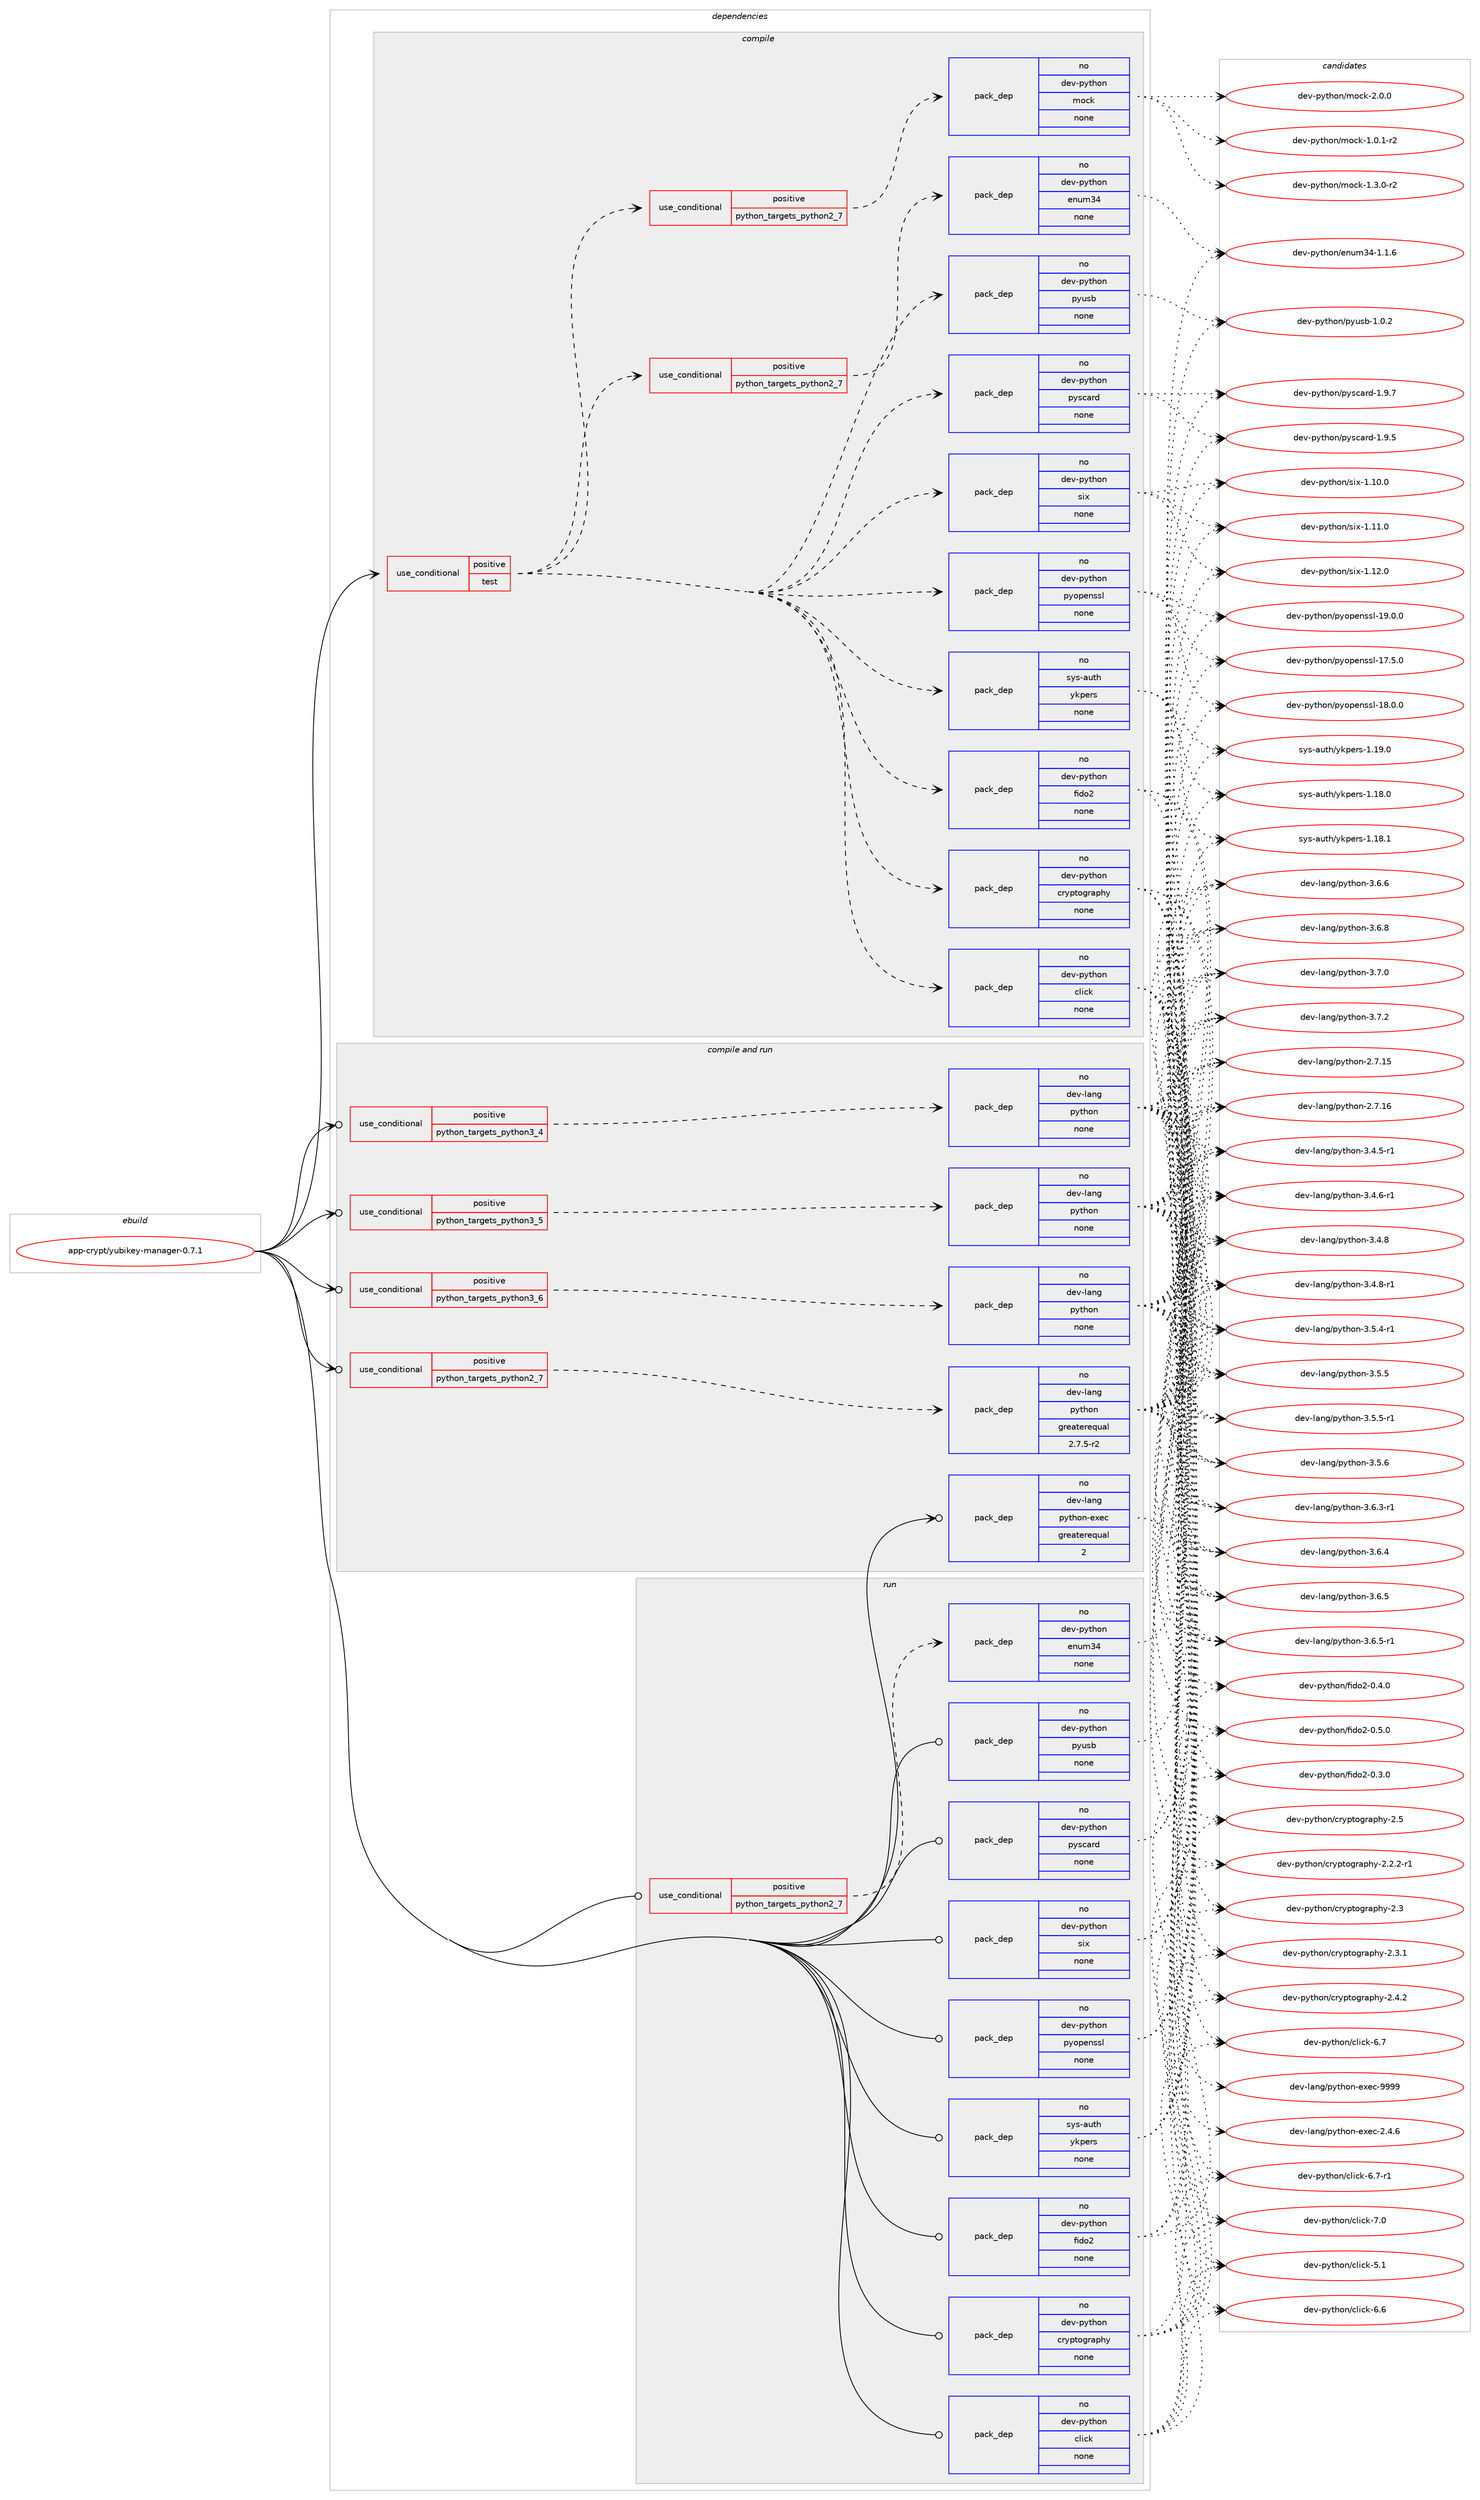 digraph prolog {

# *************
# Graph options
# *************

newrank=true;
concentrate=true;
compound=true;
graph [rankdir=LR,fontname=Helvetica,fontsize=10,ranksep=1.5];#, ranksep=2.5, nodesep=0.2];
edge  [arrowhead=vee];
node  [fontname=Helvetica,fontsize=10];

# **********
# The ebuild
# **********

subgraph cluster_leftcol {
color=gray;
rank=same;
label=<<i>ebuild</i>>;
id [label="app-crypt/yubikey-manager-0.7.1", color=red, width=4, href="../app-crypt/yubikey-manager-0.7.1.svg"];
}

# ****************
# The dependencies
# ****************

subgraph cluster_midcol {
color=gray;
label=<<i>dependencies</i>>;
subgraph cluster_compile {
fillcolor="#eeeeee";
style=filled;
label=<<i>compile</i>>;
subgraph cond348016 {
dependency1277121 [label=<<TABLE BORDER="0" CELLBORDER="1" CELLSPACING="0" CELLPADDING="4"><TR><TD ROWSPAN="3" CELLPADDING="10">use_conditional</TD></TR><TR><TD>positive</TD></TR><TR><TD>test</TD></TR></TABLE>>, shape=none, color=red];
subgraph pack909248 {
dependency1277122 [label=<<TABLE BORDER="0" CELLBORDER="1" CELLSPACING="0" CELLPADDING="4" WIDTH="220"><TR><TD ROWSPAN="6" CELLPADDING="30">pack_dep</TD></TR><TR><TD WIDTH="110">no</TD></TR><TR><TD>dev-python</TD></TR><TR><TD>fido2</TD></TR><TR><TD>none</TD></TR><TR><TD></TD></TR></TABLE>>, shape=none, color=blue];
}
dependency1277121:e -> dependency1277122:w [weight=20,style="dashed",arrowhead="vee"];
subgraph pack909249 {
dependency1277123 [label=<<TABLE BORDER="0" CELLBORDER="1" CELLSPACING="0" CELLPADDING="4" WIDTH="220"><TR><TD ROWSPAN="6" CELLPADDING="30">pack_dep</TD></TR><TR><TD WIDTH="110">no</TD></TR><TR><TD>dev-python</TD></TR><TR><TD>six</TD></TR><TR><TD>none</TD></TR><TR><TD></TD></TR></TABLE>>, shape=none, color=blue];
}
dependency1277121:e -> dependency1277123:w [weight=20,style="dashed",arrowhead="vee"];
subgraph pack909250 {
dependency1277124 [label=<<TABLE BORDER="0" CELLBORDER="1" CELLSPACING="0" CELLPADDING="4" WIDTH="220"><TR><TD ROWSPAN="6" CELLPADDING="30">pack_dep</TD></TR><TR><TD WIDTH="110">no</TD></TR><TR><TD>dev-python</TD></TR><TR><TD>pyscard</TD></TR><TR><TD>none</TD></TR><TR><TD></TD></TR></TABLE>>, shape=none, color=blue];
}
dependency1277121:e -> dependency1277124:w [weight=20,style="dashed",arrowhead="vee"];
subgraph pack909251 {
dependency1277125 [label=<<TABLE BORDER="0" CELLBORDER="1" CELLSPACING="0" CELLPADDING="4" WIDTH="220"><TR><TD ROWSPAN="6" CELLPADDING="30">pack_dep</TD></TR><TR><TD WIDTH="110">no</TD></TR><TR><TD>dev-python</TD></TR><TR><TD>pyusb</TD></TR><TR><TD>none</TD></TR><TR><TD></TD></TR></TABLE>>, shape=none, color=blue];
}
dependency1277121:e -> dependency1277125:w [weight=20,style="dashed",arrowhead="vee"];
subgraph pack909252 {
dependency1277126 [label=<<TABLE BORDER="0" CELLBORDER="1" CELLSPACING="0" CELLPADDING="4" WIDTH="220"><TR><TD ROWSPAN="6" CELLPADDING="30">pack_dep</TD></TR><TR><TD WIDTH="110">no</TD></TR><TR><TD>dev-python</TD></TR><TR><TD>click</TD></TR><TR><TD>none</TD></TR><TR><TD></TD></TR></TABLE>>, shape=none, color=blue];
}
dependency1277121:e -> dependency1277126:w [weight=20,style="dashed",arrowhead="vee"];
subgraph pack909253 {
dependency1277127 [label=<<TABLE BORDER="0" CELLBORDER="1" CELLSPACING="0" CELLPADDING="4" WIDTH="220"><TR><TD ROWSPAN="6" CELLPADDING="30">pack_dep</TD></TR><TR><TD WIDTH="110">no</TD></TR><TR><TD>dev-python</TD></TR><TR><TD>cryptography</TD></TR><TR><TD>none</TD></TR><TR><TD></TD></TR></TABLE>>, shape=none, color=blue];
}
dependency1277121:e -> dependency1277127:w [weight=20,style="dashed",arrowhead="vee"];
subgraph pack909254 {
dependency1277128 [label=<<TABLE BORDER="0" CELLBORDER="1" CELLSPACING="0" CELLPADDING="4" WIDTH="220"><TR><TD ROWSPAN="6" CELLPADDING="30">pack_dep</TD></TR><TR><TD WIDTH="110">no</TD></TR><TR><TD>dev-python</TD></TR><TR><TD>pyopenssl</TD></TR><TR><TD>none</TD></TR><TR><TD></TD></TR></TABLE>>, shape=none, color=blue];
}
dependency1277121:e -> dependency1277128:w [weight=20,style="dashed",arrowhead="vee"];
subgraph cond348017 {
dependency1277129 [label=<<TABLE BORDER="0" CELLBORDER="1" CELLSPACING="0" CELLPADDING="4"><TR><TD ROWSPAN="3" CELLPADDING="10">use_conditional</TD></TR><TR><TD>positive</TD></TR><TR><TD>python_targets_python2_7</TD></TR></TABLE>>, shape=none, color=red];
subgraph pack909255 {
dependency1277130 [label=<<TABLE BORDER="0" CELLBORDER="1" CELLSPACING="0" CELLPADDING="4" WIDTH="220"><TR><TD ROWSPAN="6" CELLPADDING="30">pack_dep</TD></TR><TR><TD WIDTH="110">no</TD></TR><TR><TD>dev-python</TD></TR><TR><TD>enum34</TD></TR><TR><TD>none</TD></TR><TR><TD></TD></TR></TABLE>>, shape=none, color=blue];
}
dependency1277129:e -> dependency1277130:w [weight=20,style="dashed",arrowhead="vee"];
}
dependency1277121:e -> dependency1277129:w [weight=20,style="dashed",arrowhead="vee"];
subgraph pack909256 {
dependency1277131 [label=<<TABLE BORDER="0" CELLBORDER="1" CELLSPACING="0" CELLPADDING="4" WIDTH="220"><TR><TD ROWSPAN="6" CELLPADDING="30">pack_dep</TD></TR><TR><TD WIDTH="110">no</TD></TR><TR><TD>sys-auth</TD></TR><TR><TD>ykpers</TD></TR><TR><TD>none</TD></TR><TR><TD></TD></TR></TABLE>>, shape=none, color=blue];
}
dependency1277121:e -> dependency1277131:w [weight=20,style="dashed",arrowhead="vee"];
subgraph cond348018 {
dependency1277132 [label=<<TABLE BORDER="0" CELLBORDER="1" CELLSPACING="0" CELLPADDING="4"><TR><TD ROWSPAN="3" CELLPADDING="10">use_conditional</TD></TR><TR><TD>positive</TD></TR><TR><TD>python_targets_python2_7</TD></TR></TABLE>>, shape=none, color=red];
subgraph pack909257 {
dependency1277133 [label=<<TABLE BORDER="0" CELLBORDER="1" CELLSPACING="0" CELLPADDING="4" WIDTH="220"><TR><TD ROWSPAN="6" CELLPADDING="30">pack_dep</TD></TR><TR><TD WIDTH="110">no</TD></TR><TR><TD>dev-python</TD></TR><TR><TD>mock</TD></TR><TR><TD>none</TD></TR><TR><TD></TD></TR></TABLE>>, shape=none, color=blue];
}
dependency1277132:e -> dependency1277133:w [weight=20,style="dashed",arrowhead="vee"];
}
dependency1277121:e -> dependency1277132:w [weight=20,style="dashed",arrowhead="vee"];
}
id:e -> dependency1277121:w [weight=20,style="solid",arrowhead="vee"];
}
subgraph cluster_compileandrun {
fillcolor="#eeeeee";
style=filled;
label=<<i>compile and run</i>>;
subgraph cond348019 {
dependency1277134 [label=<<TABLE BORDER="0" CELLBORDER="1" CELLSPACING="0" CELLPADDING="4"><TR><TD ROWSPAN="3" CELLPADDING="10">use_conditional</TD></TR><TR><TD>positive</TD></TR><TR><TD>python_targets_python2_7</TD></TR></TABLE>>, shape=none, color=red];
subgraph pack909258 {
dependency1277135 [label=<<TABLE BORDER="0" CELLBORDER="1" CELLSPACING="0" CELLPADDING="4" WIDTH="220"><TR><TD ROWSPAN="6" CELLPADDING="30">pack_dep</TD></TR><TR><TD WIDTH="110">no</TD></TR><TR><TD>dev-lang</TD></TR><TR><TD>python</TD></TR><TR><TD>greaterequal</TD></TR><TR><TD>2.7.5-r2</TD></TR></TABLE>>, shape=none, color=blue];
}
dependency1277134:e -> dependency1277135:w [weight=20,style="dashed",arrowhead="vee"];
}
id:e -> dependency1277134:w [weight=20,style="solid",arrowhead="odotvee"];
subgraph cond348020 {
dependency1277136 [label=<<TABLE BORDER="0" CELLBORDER="1" CELLSPACING="0" CELLPADDING="4"><TR><TD ROWSPAN="3" CELLPADDING="10">use_conditional</TD></TR><TR><TD>positive</TD></TR><TR><TD>python_targets_python3_4</TD></TR></TABLE>>, shape=none, color=red];
subgraph pack909259 {
dependency1277137 [label=<<TABLE BORDER="0" CELLBORDER="1" CELLSPACING="0" CELLPADDING="4" WIDTH="220"><TR><TD ROWSPAN="6" CELLPADDING="30">pack_dep</TD></TR><TR><TD WIDTH="110">no</TD></TR><TR><TD>dev-lang</TD></TR><TR><TD>python</TD></TR><TR><TD>none</TD></TR><TR><TD></TD></TR></TABLE>>, shape=none, color=blue];
}
dependency1277136:e -> dependency1277137:w [weight=20,style="dashed",arrowhead="vee"];
}
id:e -> dependency1277136:w [weight=20,style="solid",arrowhead="odotvee"];
subgraph cond348021 {
dependency1277138 [label=<<TABLE BORDER="0" CELLBORDER="1" CELLSPACING="0" CELLPADDING="4"><TR><TD ROWSPAN="3" CELLPADDING="10">use_conditional</TD></TR><TR><TD>positive</TD></TR><TR><TD>python_targets_python3_5</TD></TR></TABLE>>, shape=none, color=red];
subgraph pack909260 {
dependency1277139 [label=<<TABLE BORDER="0" CELLBORDER="1" CELLSPACING="0" CELLPADDING="4" WIDTH="220"><TR><TD ROWSPAN="6" CELLPADDING="30">pack_dep</TD></TR><TR><TD WIDTH="110">no</TD></TR><TR><TD>dev-lang</TD></TR><TR><TD>python</TD></TR><TR><TD>none</TD></TR><TR><TD></TD></TR></TABLE>>, shape=none, color=blue];
}
dependency1277138:e -> dependency1277139:w [weight=20,style="dashed",arrowhead="vee"];
}
id:e -> dependency1277138:w [weight=20,style="solid",arrowhead="odotvee"];
subgraph cond348022 {
dependency1277140 [label=<<TABLE BORDER="0" CELLBORDER="1" CELLSPACING="0" CELLPADDING="4"><TR><TD ROWSPAN="3" CELLPADDING="10">use_conditional</TD></TR><TR><TD>positive</TD></TR><TR><TD>python_targets_python3_6</TD></TR></TABLE>>, shape=none, color=red];
subgraph pack909261 {
dependency1277141 [label=<<TABLE BORDER="0" CELLBORDER="1" CELLSPACING="0" CELLPADDING="4" WIDTH="220"><TR><TD ROWSPAN="6" CELLPADDING="30">pack_dep</TD></TR><TR><TD WIDTH="110">no</TD></TR><TR><TD>dev-lang</TD></TR><TR><TD>python</TD></TR><TR><TD>none</TD></TR><TR><TD></TD></TR></TABLE>>, shape=none, color=blue];
}
dependency1277140:e -> dependency1277141:w [weight=20,style="dashed",arrowhead="vee"];
}
id:e -> dependency1277140:w [weight=20,style="solid",arrowhead="odotvee"];
subgraph pack909262 {
dependency1277142 [label=<<TABLE BORDER="0" CELLBORDER="1" CELLSPACING="0" CELLPADDING="4" WIDTH="220"><TR><TD ROWSPAN="6" CELLPADDING="30">pack_dep</TD></TR><TR><TD WIDTH="110">no</TD></TR><TR><TD>dev-lang</TD></TR><TR><TD>python-exec</TD></TR><TR><TD>greaterequal</TD></TR><TR><TD>2</TD></TR></TABLE>>, shape=none, color=blue];
}
id:e -> dependency1277142:w [weight=20,style="solid",arrowhead="odotvee"];
}
subgraph cluster_run {
fillcolor="#eeeeee";
style=filled;
label=<<i>run</i>>;
subgraph cond348023 {
dependency1277143 [label=<<TABLE BORDER="0" CELLBORDER="1" CELLSPACING="0" CELLPADDING="4"><TR><TD ROWSPAN="3" CELLPADDING="10">use_conditional</TD></TR><TR><TD>positive</TD></TR><TR><TD>python_targets_python2_7</TD></TR></TABLE>>, shape=none, color=red];
subgraph pack909263 {
dependency1277144 [label=<<TABLE BORDER="0" CELLBORDER="1" CELLSPACING="0" CELLPADDING="4" WIDTH="220"><TR><TD ROWSPAN="6" CELLPADDING="30">pack_dep</TD></TR><TR><TD WIDTH="110">no</TD></TR><TR><TD>dev-python</TD></TR><TR><TD>enum34</TD></TR><TR><TD>none</TD></TR><TR><TD></TD></TR></TABLE>>, shape=none, color=blue];
}
dependency1277143:e -> dependency1277144:w [weight=20,style="dashed",arrowhead="vee"];
}
id:e -> dependency1277143:w [weight=20,style="solid",arrowhead="odot"];
subgraph pack909264 {
dependency1277145 [label=<<TABLE BORDER="0" CELLBORDER="1" CELLSPACING="0" CELLPADDING="4" WIDTH="220"><TR><TD ROWSPAN="6" CELLPADDING="30">pack_dep</TD></TR><TR><TD WIDTH="110">no</TD></TR><TR><TD>dev-python</TD></TR><TR><TD>click</TD></TR><TR><TD>none</TD></TR><TR><TD></TD></TR></TABLE>>, shape=none, color=blue];
}
id:e -> dependency1277145:w [weight=20,style="solid",arrowhead="odot"];
subgraph pack909265 {
dependency1277146 [label=<<TABLE BORDER="0" CELLBORDER="1" CELLSPACING="0" CELLPADDING="4" WIDTH="220"><TR><TD ROWSPAN="6" CELLPADDING="30">pack_dep</TD></TR><TR><TD WIDTH="110">no</TD></TR><TR><TD>dev-python</TD></TR><TR><TD>cryptography</TD></TR><TR><TD>none</TD></TR><TR><TD></TD></TR></TABLE>>, shape=none, color=blue];
}
id:e -> dependency1277146:w [weight=20,style="solid",arrowhead="odot"];
subgraph pack909266 {
dependency1277147 [label=<<TABLE BORDER="0" CELLBORDER="1" CELLSPACING="0" CELLPADDING="4" WIDTH="220"><TR><TD ROWSPAN="6" CELLPADDING="30">pack_dep</TD></TR><TR><TD WIDTH="110">no</TD></TR><TR><TD>dev-python</TD></TR><TR><TD>fido2</TD></TR><TR><TD>none</TD></TR><TR><TD></TD></TR></TABLE>>, shape=none, color=blue];
}
id:e -> dependency1277147:w [weight=20,style="solid",arrowhead="odot"];
subgraph pack909267 {
dependency1277148 [label=<<TABLE BORDER="0" CELLBORDER="1" CELLSPACING="0" CELLPADDING="4" WIDTH="220"><TR><TD ROWSPAN="6" CELLPADDING="30">pack_dep</TD></TR><TR><TD WIDTH="110">no</TD></TR><TR><TD>dev-python</TD></TR><TR><TD>pyopenssl</TD></TR><TR><TD>none</TD></TR><TR><TD></TD></TR></TABLE>>, shape=none, color=blue];
}
id:e -> dependency1277148:w [weight=20,style="solid",arrowhead="odot"];
subgraph pack909268 {
dependency1277149 [label=<<TABLE BORDER="0" CELLBORDER="1" CELLSPACING="0" CELLPADDING="4" WIDTH="220"><TR><TD ROWSPAN="6" CELLPADDING="30">pack_dep</TD></TR><TR><TD WIDTH="110">no</TD></TR><TR><TD>dev-python</TD></TR><TR><TD>pyscard</TD></TR><TR><TD>none</TD></TR><TR><TD></TD></TR></TABLE>>, shape=none, color=blue];
}
id:e -> dependency1277149:w [weight=20,style="solid",arrowhead="odot"];
subgraph pack909269 {
dependency1277150 [label=<<TABLE BORDER="0" CELLBORDER="1" CELLSPACING="0" CELLPADDING="4" WIDTH="220"><TR><TD ROWSPAN="6" CELLPADDING="30">pack_dep</TD></TR><TR><TD WIDTH="110">no</TD></TR><TR><TD>dev-python</TD></TR><TR><TD>pyusb</TD></TR><TR><TD>none</TD></TR><TR><TD></TD></TR></TABLE>>, shape=none, color=blue];
}
id:e -> dependency1277150:w [weight=20,style="solid",arrowhead="odot"];
subgraph pack909270 {
dependency1277151 [label=<<TABLE BORDER="0" CELLBORDER="1" CELLSPACING="0" CELLPADDING="4" WIDTH="220"><TR><TD ROWSPAN="6" CELLPADDING="30">pack_dep</TD></TR><TR><TD WIDTH="110">no</TD></TR><TR><TD>dev-python</TD></TR><TR><TD>six</TD></TR><TR><TD>none</TD></TR><TR><TD></TD></TR></TABLE>>, shape=none, color=blue];
}
id:e -> dependency1277151:w [weight=20,style="solid",arrowhead="odot"];
subgraph pack909271 {
dependency1277152 [label=<<TABLE BORDER="0" CELLBORDER="1" CELLSPACING="0" CELLPADDING="4" WIDTH="220"><TR><TD ROWSPAN="6" CELLPADDING="30">pack_dep</TD></TR><TR><TD WIDTH="110">no</TD></TR><TR><TD>sys-auth</TD></TR><TR><TD>ykpers</TD></TR><TR><TD>none</TD></TR><TR><TD></TD></TR></TABLE>>, shape=none, color=blue];
}
id:e -> dependency1277152:w [weight=20,style="solid",arrowhead="odot"];
}
}

# **************
# The candidates
# **************

subgraph cluster_choices {
rank=same;
color=gray;
label=<<i>candidates</i>>;

subgraph choice909248 {
color=black;
nodesep=1;
choice100101118451121211161041111104710210510011150454846514648 [label="dev-python/fido2-0.3.0", color=red, width=4,href="../dev-python/fido2-0.3.0.svg"];
choice100101118451121211161041111104710210510011150454846524648 [label="dev-python/fido2-0.4.0", color=red, width=4,href="../dev-python/fido2-0.4.0.svg"];
choice100101118451121211161041111104710210510011150454846534648 [label="dev-python/fido2-0.5.0", color=red, width=4,href="../dev-python/fido2-0.5.0.svg"];
dependency1277122:e -> choice100101118451121211161041111104710210510011150454846514648:w [style=dotted,weight="100"];
dependency1277122:e -> choice100101118451121211161041111104710210510011150454846524648:w [style=dotted,weight="100"];
dependency1277122:e -> choice100101118451121211161041111104710210510011150454846534648:w [style=dotted,weight="100"];
}
subgraph choice909249 {
color=black;
nodesep=1;
choice100101118451121211161041111104711510512045494649484648 [label="dev-python/six-1.10.0", color=red, width=4,href="../dev-python/six-1.10.0.svg"];
choice100101118451121211161041111104711510512045494649494648 [label="dev-python/six-1.11.0", color=red, width=4,href="../dev-python/six-1.11.0.svg"];
choice100101118451121211161041111104711510512045494649504648 [label="dev-python/six-1.12.0", color=red, width=4,href="../dev-python/six-1.12.0.svg"];
dependency1277123:e -> choice100101118451121211161041111104711510512045494649484648:w [style=dotted,weight="100"];
dependency1277123:e -> choice100101118451121211161041111104711510512045494649494648:w [style=dotted,weight="100"];
dependency1277123:e -> choice100101118451121211161041111104711510512045494649504648:w [style=dotted,weight="100"];
}
subgraph choice909250 {
color=black;
nodesep=1;
choice10010111845112121116104111110471121211159997114100454946574653 [label="dev-python/pyscard-1.9.5", color=red, width=4,href="../dev-python/pyscard-1.9.5.svg"];
choice10010111845112121116104111110471121211159997114100454946574655 [label="dev-python/pyscard-1.9.7", color=red, width=4,href="../dev-python/pyscard-1.9.7.svg"];
dependency1277124:e -> choice10010111845112121116104111110471121211159997114100454946574653:w [style=dotted,weight="100"];
dependency1277124:e -> choice10010111845112121116104111110471121211159997114100454946574655:w [style=dotted,weight="100"];
}
subgraph choice909251 {
color=black;
nodesep=1;
choice100101118451121211161041111104711212111711598454946484650 [label="dev-python/pyusb-1.0.2", color=red, width=4,href="../dev-python/pyusb-1.0.2.svg"];
dependency1277125:e -> choice100101118451121211161041111104711212111711598454946484650:w [style=dotted,weight="100"];
}
subgraph choice909252 {
color=black;
nodesep=1;
choice1001011184511212111610411111047991081059910745534649 [label="dev-python/click-5.1", color=red, width=4,href="../dev-python/click-5.1.svg"];
choice1001011184511212111610411111047991081059910745544654 [label="dev-python/click-6.6", color=red, width=4,href="../dev-python/click-6.6.svg"];
choice1001011184511212111610411111047991081059910745544655 [label="dev-python/click-6.7", color=red, width=4,href="../dev-python/click-6.7.svg"];
choice10010111845112121116104111110479910810599107455446554511449 [label="dev-python/click-6.7-r1", color=red, width=4,href="../dev-python/click-6.7-r1.svg"];
choice1001011184511212111610411111047991081059910745554648 [label="dev-python/click-7.0", color=red, width=4,href="../dev-python/click-7.0.svg"];
dependency1277126:e -> choice1001011184511212111610411111047991081059910745534649:w [style=dotted,weight="100"];
dependency1277126:e -> choice1001011184511212111610411111047991081059910745544654:w [style=dotted,weight="100"];
dependency1277126:e -> choice1001011184511212111610411111047991081059910745544655:w [style=dotted,weight="100"];
dependency1277126:e -> choice10010111845112121116104111110479910810599107455446554511449:w [style=dotted,weight="100"];
dependency1277126:e -> choice1001011184511212111610411111047991081059910745554648:w [style=dotted,weight="100"];
}
subgraph choice909253 {
color=black;
nodesep=1;
choice100101118451121211161041111104799114121112116111103114971121041214550465046504511449 [label="dev-python/cryptography-2.2.2-r1", color=red, width=4,href="../dev-python/cryptography-2.2.2-r1.svg"];
choice1001011184511212111610411111047991141211121161111031149711210412145504651 [label="dev-python/cryptography-2.3", color=red, width=4,href="../dev-python/cryptography-2.3.svg"];
choice10010111845112121116104111110479911412111211611110311497112104121455046514649 [label="dev-python/cryptography-2.3.1", color=red, width=4,href="../dev-python/cryptography-2.3.1.svg"];
choice10010111845112121116104111110479911412111211611110311497112104121455046524650 [label="dev-python/cryptography-2.4.2", color=red, width=4,href="../dev-python/cryptography-2.4.2.svg"];
choice1001011184511212111610411111047991141211121161111031149711210412145504653 [label="dev-python/cryptography-2.5", color=red, width=4,href="../dev-python/cryptography-2.5.svg"];
dependency1277127:e -> choice100101118451121211161041111104799114121112116111103114971121041214550465046504511449:w [style=dotted,weight="100"];
dependency1277127:e -> choice1001011184511212111610411111047991141211121161111031149711210412145504651:w [style=dotted,weight="100"];
dependency1277127:e -> choice10010111845112121116104111110479911412111211611110311497112104121455046514649:w [style=dotted,weight="100"];
dependency1277127:e -> choice10010111845112121116104111110479911412111211611110311497112104121455046524650:w [style=dotted,weight="100"];
dependency1277127:e -> choice1001011184511212111610411111047991141211121161111031149711210412145504653:w [style=dotted,weight="100"];
}
subgraph choice909254 {
color=black;
nodesep=1;
choice100101118451121211161041111104711212111111210111011511510845495546534648 [label="dev-python/pyopenssl-17.5.0", color=red, width=4,href="../dev-python/pyopenssl-17.5.0.svg"];
choice100101118451121211161041111104711212111111210111011511510845495646484648 [label="dev-python/pyopenssl-18.0.0", color=red, width=4,href="../dev-python/pyopenssl-18.0.0.svg"];
choice100101118451121211161041111104711212111111210111011511510845495746484648 [label="dev-python/pyopenssl-19.0.0", color=red, width=4,href="../dev-python/pyopenssl-19.0.0.svg"];
dependency1277128:e -> choice100101118451121211161041111104711212111111210111011511510845495546534648:w [style=dotted,weight="100"];
dependency1277128:e -> choice100101118451121211161041111104711212111111210111011511510845495646484648:w [style=dotted,weight="100"];
dependency1277128:e -> choice100101118451121211161041111104711212111111210111011511510845495746484648:w [style=dotted,weight="100"];
}
subgraph choice909255 {
color=black;
nodesep=1;
choice10010111845112121116104111110471011101171095152454946494654 [label="dev-python/enum34-1.1.6", color=red, width=4,href="../dev-python/enum34-1.1.6.svg"];
dependency1277130:e -> choice10010111845112121116104111110471011101171095152454946494654:w [style=dotted,weight="100"];
}
subgraph choice909256 {
color=black;
nodesep=1;
choice11512111545971171161044712110711210111411545494649564648 [label="sys-auth/ykpers-1.18.0", color=red, width=4,href="../sys-auth/ykpers-1.18.0.svg"];
choice11512111545971171161044712110711210111411545494649564649 [label="sys-auth/ykpers-1.18.1", color=red, width=4,href="../sys-auth/ykpers-1.18.1.svg"];
choice11512111545971171161044712110711210111411545494649574648 [label="sys-auth/ykpers-1.19.0", color=red, width=4,href="../sys-auth/ykpers-1.19.0.svg"];
dependency1277131:e -> choice11512111545971171161044712110711210111411545494649564648:w [style=dotted,weight="100"];
dependency1277131:e -> choice11512111545971171161044712110711210111411545494649564649:w [style=dotted,weight="100"];
dependency1277131:e -> choice11512111545971171161044712110711210111411545494649574648:w [style=dotted,weight="100"];
}
subgraph choice909257 {
color=black;
nodesep=1;
choice1001011184511212111610411111047109111991074549464846494511450 [label="dev-python/mock-1.0.1-r2", color=red, width=4,href="../dev-python/mock-1.0.1-r2.svg"];
choice1001011184511212111610411111047109111991074549465146484511450 [label="dev-python/mock-1.3.0-r2", color=red, width=4,href="../dev-python/mock-1.3.0-r2.svg"];
choice100101118451121211161041111104710911199107455046484648 [label="dev-python/mock-2.0.0", color=red, width=4,href="../dev-python/mock-2.0.0.svg"];
dependency1277133:e -> choice1001011184511212111610411111047109111991074549464846494511450:w [style=dotted,weight="100"];
dependency1277133:e -> choice1001011184511212111610411111047109111991074549465146484511450:w [style=dotted,weight="100"];
dependency1277133:e -> choice100101118451121211161041111104710911199107455046484648:w [style=dotted,weight="100"];
}
subgraph choice909258 {
color=black;
nodesep=1;
choice10010111845108971101034711212111610411111045504655464953 [label="dev-lang/python-2.7.15", color=red, width=4,href="../dev-lang/python-2.7.15.svg"];
choice10010111845108971101034711212111610411111045504655464954 [label="dev-lang/python-2.7.16", color=red, width=4,href="../dev-lang/python-2.7.16.svg"];
choice1001011184510897110103471121211161041111104551465246534511449 [label="dev-lang/python-3.4.5-r1", color=red, width=4,href="../dev-lang/python-3.4.5-r1.svg"];
choice1001011184510897110103471121211161041111104551465246544511449 [label="dev-lang/python-3.4.6-r1", color=red, width=4,href="../dev-lang/python-3.4.6-r1.svg"];
choice100101118451089711010347112121116104111110455146524656 [label="dev-lang/python-3.4.8", color=red, width=4,href="../dev-lang/python-3.4.8.svg"];
choice1001011184510897110103471121211161041111104551465246564511449 [label="dev-lang/python-3.4.8-r1", color=red, width=4,href="../dev-lang/python-3.4.8-r1.svg"];
choice1001011184510897110103471121211161041111104551465346524511449 [label="dev-lang/python-3.5.4-r1", color=red, width=4,href="../dev-lang/python-3.5.4-r1.svg"];
choice100101118451089711010347112121116104111110455146534653 [label="dev-lang/python-3.5.5", color=red, width=4,href="../dev-lang/python-3.5.5.svg"];
choice1001011184510897110103471121211161041111104551465346534511449 [label="dev-lang/python-3.5.5-r1", color=red, width=4,href="../dev-lang/python-3.5.5-r1.svg"];
choice100101118451089711010347112121116104111110455146534654 [label="dev-lang/python-3.5.6", color=red, width=4,href="../dev-lang/python-3.5.6.svg"];
choice1001011184510897110103471121211161041111104551465446514511449 [label="dev-lang/python-3.6.3-r1", color=red, width=4,href="../dev-lang/python-3.6.3-r1.svg"];
choice100101118451089711010347112121116104111110455146544652 [label="dev-lang/python-3.6.4", color=red, width=4,href="../dev-lang/python-3.6.4.svg"];
choice100101118451089711010347112121116104111110455146544653 [label="dev-lang/python-3.6.5", color=red, width=4,href="../dev-lang/python-3.6.5.svg"];
choice1001011184510897110103471121211161041111104551465446534511449 [label="dev-lang/python-3.6.5-r1", color=red, width=4,href="../dev-lang/python-3.6.5-r1.svg"];
choice100101118451089711010347112121116104111110455146544654 [label="dev-lang/python-3.6.6", color=red, width=4,href="../dev-lang/python-3.6.6.svg"];
choice100101118451089711010347112121116104111110455146544656 [label="dev-lang/python-3.6.8", color=red, width=4,href="../dev-lang/python-3.6.8.svg"];
choice100101118451089711010347112121116104111110455146554648 [label="dev-lang/python-3.7.0", color=red, width=4,href="../dev-lang/python-3.7.0.svg"];
choice100101118451089711010347112121116104111110455146554650 [label="dev-lang/python-3.7.2", color=red, width=4,href="../dev-lang/python-3.7.2.svg"];
dependency1277135:e -> choice10010111845108971101034711212111610411111045504655464953:w [style=dotted,weight="100"];
dependency1277135:e -> choice10010111845108971101034711212111610411111045504655464954:w [style=dotted,weight="100"];
dependency1277135:e -> choice1001011184510897110103471121211161041111104551465246534511449:w [style=dotted,weight="100"];
dependency1277135:e -> choice1001011184510897110103471121211161041111104551465246544511449:w [style=dotted,weight="100"];
dependency1277135:e -> choice100101118451089711010347112121116104111110455146524656:w [style=dotted,weight="100"];
dependency1277135:e -> choice1001011184510897110103471121211161041111104551465246564511449:w [style=dotted,weight="100"];
dependency1277135:e -> choice1001011184510897110103471121211161041111104551465346524511449:w [style=dotted,weight="100"];
dependency1277135:e -> choice100101118451089711010347112121116104111110455146534653:w [style=dotted,weight="100"];
dependency1277135:e -> choice1001011184510897110103471121211161041111104551465346534511449:w [style=dotted,weight="100"];
dependency1277135:e -> choice100101118451089711010347112121116104111110455146534654:w [style=dotted,weight="100"];
dependency1277135:e -> choice1001011184510897110103471121211161041111104551465446514511449:w [style=dotted,weight="100"];
dependency1277135:e -> choice100101118451089711010347112121116104111110455146544652:w [style=dotted,weight="100"];
dependency1277135:e -> choice100101118451089711010347112121116104111110455146544653:w [style=dotted,weight="100"];
dependency1277135:e -> choice1001011184510897110103471121211161041111104551465446534511449:w [style=dotted,weight="100"];
dependency1277135:e -> choice100101118451089711010347112121116104111110455146544654:w [style=dotted,weight="100"];
dependency1277135:e -> choice100101118451089711010347112121116104111110455146544656:w [style=dotted,weight="100"];
dependency1277135:e -> choice100101118451089711010347112121116104111110455146554648:w [style=dotted,weight="100"];
dependency1277135:e -> choice100101118451089711010347112121116104111110455146554650:w [style=dotted,weight="100"];
}
subgraph choice909259 {
color=black;
nodesep=1;
choice10010111845108971101034711212111610411111045504655464953 [label="dev-lang/python-2.7.15", color=red, width=4,href="../dev-lang/python-2.7.15.svg"];
choice10010111845108971101034711212111610411111045504655464954 [label="dev-lang/python-2.7.16", color=red, width=4,href="../dev-lang/python-2.7.16.svg"];
choice1001011184510897110103471121211161041111104551465246534511449 [label="dev-lang/python-3.4.5-r1", color=red, width=4,href="../dev-lang/python-3.4.5-r1.svg"];
choice1001011184510897110103471121211161041111104551465246544511449 [label="dev-lang/python-3.4.6-r1", color=red, width=4,href="../dev-lang/python-3.4.6-r1.svg"];
choice100101118451089711010347112121116104111110455146524656 [label="dev-lang/python-3.4.8", color=red, width=4,href="../dev-lang/python-3.4.8.svg"];
choice1001011184510897110103471121211161041111104551465246564511449 [label="dev-lang/python-3.4.8-r1", color=red, width=4,href="../dev-lang/python-3.4.8-r1.svg"];
choice1001011184510897110103471121211161041111104551465346524511449 [label="dev-lang/python-3.5.4-r1", color=red, width=4,href="../dev-lang/python-3.5.4-r1.svg"];
choice100101118451089711010347112121116104111110455146534653 [label="dev-lang/python-3.5.5", color=red, width=4,href="../dev-lang/python-3.5.5.svg"];
choice1001011184510897110103471121211161041111104551465346534511449 [label="dev-lang/python-3.5.5-r1", color=red, width=4,href="../dev-lang/python-3.5.5-r1.svg"];
choice100101118451089711010347112121116104111110455146534654 [label="dev-lang/python-3.5.6", color=red, width=4,href="../dev-lang/python-3.5.6.svg"];
choice1001011184510897110103471121211161041111104551465446514511449 [label="dev-lang/python-3.6.3-r1", color=red, width=4,href="../dev-lang/python-3.6.3-r1.svg"];
choice100101118451089711010347112121116104111110455146544652 [label="dev-lang/python-3.6.4", color=red, width=4,href="../dev-lang/python-3.6.4.svg"];
choice100101118451089711010347112121116104111110455146544653 [label="dev-lang/python-3.6.5", color=red, width=4,href="../dev-lang/python-3.6.5.svg"];
choice1001011184510897110103471121211161041111104551465446534511449 [label="dev-lang/python-3.6.5-r1", color=red, width=4,href="../dev-lang/python-3.6.5-r1.svg"];
choice100101118451089711010347112121116104111110455146544654 [label="dev-lang/python-3.6.6", color=red, width=4,href="../dev-lang/python-3.6.6.svg"];
choice100101118451089711010347112121116104111110455146544656 [label="dev-lang/python-3.6.8", color=red, width=4,href="../dev-lang/python-3.6.8.svg"];
choice100101118451089711010347112121116104111110455146554648 [label="dev-lang/python-3.7.0", color=red, width=4,href="../dev-lang/python-3.7.0.svg"];
choice100101118451089711010347112121116104111110455146554650 [label="dev-lang/python-3.7.2", color=red, width=4,href="../dev-lang/python-3.7.2.svg"];
dependency1277137:e -> choice10010111845108971101034711212111610411111045504655464953:w [style=dotted,weight="100"];
dependency1277137:e -> choice10010111845108971101034711212111610411111045504655464954:w [style=dotted,weight="100"];
dependency1277137:e -> choice1001011184510897110103471121211161041111104551465246534511449:w [style=dotted,weight="100"];
dependency1277137:e -> choice1001011184510897110103471121211161041111104551465246544511449:w [style=dotted,weight="100"];
dependency1277137:e -> choice100101118451089711010347112121116104111110455146524656:w [style=dotted,weight="100"];
dependency1277137:e -> choice1001011184510897110103471121211161041111104551465246564511449:w [style=dotted,weight="100"];
dependency1277137:e -> choice1001011184510897110103471121211161041111104551465346524511449:w [style=dotted,weight="100"];
dependency1277137:e -> choice100101118451089711010347112121116104111110455146534653:w [style=dotted,weight="100"];
dependency1277137:e -> choice1001011184510897110103471121211161041111104551465346534511449:w [style=dotted,weight="100"];
dependency1277137:e -> choice100101118451089711010347112121116104111110455146534654:w [style=dotted,weight="100"];
dependency1277137:e -> choice1001011184510897110103471121211161041111104551465446514511449:w [style=dotted,weight="100"];
dependency1277137:e -> choice100101118451089711010347112121116104111110455146544652:w [style=dotted,weight="100"];
dependency1277137:e -> choice100101118451089711010347112121116104111110455146544653:w [style=dotted,weight="100"];
dependency1277137:e -> choice1001011184510897110103471121211161041111104551465446534511449:w [style=dotted,weight="100"];
dependency1277137:e -> choice100101118451089711010347112121116104111110455146544654:w [style=dotted,weight="100"];
dependency1277137:e -> choice100101118451089711010347112121116104111110455146544656:w [style=dotted,weight="100"];
dependency1277137:e -> choice100101118451089711010347112121116104111110455146554648:w [style=dotted,weight="100"];
dependency1277137:e -> choice100101118451089711010347112121116104111110455146554650:w [style=dotted,weight="100"];
}
subgraph choice909260 {
color=black;
nodesep=1;
choice10010111845108971101034711212111610411111045504655464953 [label="dev-lang/python-2.7.15", color=red, width=4,href="../dev-lang/python-2.7.15.svg"];
choice10010111845108971101034711212111610411111045504655464954 [label="dev-lang/python-2.7.16", color=red, width=4,href="../dev-lang/python-2.7.16.svg"];
choice1001011184510897110103471121211161041111104551465246534511449 [label="dev-lang/python-3.4.5-r1", color=red, width=4,href="../dev-lang/python-3.4.5-r1.svg"];
choice1001011184510897110103471121211161041111104551465246544511449 [label="dev-lang/python-3.4.6-r1", color=red, width=4,href="../dev-lang/python-3.4.6-r1.svg"];
choice100101118451089711010347112121116104111110455146524656 [label="dev-lang/python-3.4.8", color=red, width=4,href="../dev-lang/python-3.4.8.svg"];
choice1001011184510897110103471121211161041111104551465246564511449 [label="dev-lang/python-3.4.8-r1", color=red, width=4,href="../dev-lang/python-3.4.8-r1.svg"];
choice1001011184510897110103471121211161041111104551465346524511449 [label="dev-lang/python-3.5.4-r1", color=red, width=4,href="../dev-lang/python-3.5.4-r1.svg"];
choice100101118451089711010347112121116104111110455146534653 [label="dev-lang/python-3.5.5", color=red, width=4,href="../dev-lang/python-3.5.5.svg"];
choice1001011184510897110103471121211161041111104551465346534511449 [label="dev-lang/python-3.5.5-r1", color=red, width=4,href="../dev-lang/python-3.5.5-r1.svg"];
choice100101118451089711010347112121116104111110455146534654 [label="dev-lang/python-3.5.6", color=red, width=4,href="../dev-lang/python-3.5.6.svg"];
choice1001011184510897110103471121211161041111104551465446514511449 [label="dev-lang/python-3.6.3-r1", color=red, width=4,href="../dev-lang/python-3.6.3-r1.svg"];
choice100101118451089711010347112121116104111110455146544652 [label="dev-lang/python-3.6.4", color=red, width=4,href="../dev-lang/python-3.6.4.svg"];
choice100101118451089711010347112121116104111110455146544653 [label="dev-lang/python-3.6.5", color=red, width=4,href="../dev-lang/python-3.6.5.svg"];
choice1001011184510897110103471121211161041111104551465446534511449 [label="dev-lang/python-3.6.5-r1", color=red, width=4,href="../dev-lang/python-3.6.5-r1.svg"];
choice100101118451089711010347112121116104111110455146544654 [label="dev-lang/python-3.6.6", color=red, width=4,href="../dev-lang/python-3.6.6.svg"];
choice100101118451089711010347112121116104111110455146544656 [label="dev-lang/python-3.6.8", color=red, width=4,href="../dev-lang/python-3.6.8.svg"];
choice100101118451089711010347112121116104111110455146554648 [label="dev-lang/python-3.7.0", color=red, width=4,href="../dev-lang/python-3.7.0.svg"];
choice100101118451089711010347112121116104111110455146554650 [label="dev-lang/python-3.7.2", color=red, width=4,href="../dev-lang/python-3.7.2.svg"];
dependency1277139:e -> choice10010111845108971101034711212111610411111045504655464953:w [style=dotted,weight="100"];
dependency1277139:e -> choice10010111845108971101034711212111610411111045504655464954:w [style=dotted,weight="100"];
dependency1277139:e -> choice1001011184510897110103471121211161041111104551465246534511449:w [style=dotted,weight="100"];
dependency1277139:e -> choice1001011184510897110103471121211161041111104551465246544511449:w [style=dotted,weight="100"];
dependency1277139:e -> choice100101118451089711010347112121116104111110455146524656:w [style=dotted,weight="100"];
dependency1277139:e -> choice1001011184510897110103471121211161041111104551465246564511449:w [style=dotted,weight="100"];
dependency1277139:e -> choice1001011184510897110103471121211161041111104551465346524511449:w [style=dotted,weight="100"];
dependency1277139:e -> choice100101118451089711010347112121116104111110455146534653:w [style=dotted,weight="100"];
dependency1277139:e -> choice1001011184510897110103471121211161041111104551465346534511449:w [style=dotted,weight="100"];
dependency1277139:e -> choice100101118451089711010347112121116104111110455146534654:w [style=dotted,weight="100"];
dependency1277139:e -> choice1001011184510897110103471121211161041111104551465446514511449:w [style=dotted,weight="100"];
dependency1277139:e -> choice100101118451089711010347112121116104111110455146544652:w [style=dotted,weight="100"];
dependency1277139:e -> choice100101118451089711010347112121116104111110455146544653:w [style=dotted,weight="100"];
dependency1277139:e -> choice1001011184510897110103471121211161041111104551465446534511449:w [style=dotted,weight="100"];
dependency1277139:e -> choice100101118451089711010347112121116104111110455146544654:w [style=dotted,weight="100"];
dependency1277139:e -> choice100101118451089711010347112121116104111110455146544656:w [style=dotted,weight="100"];
dependency1277139:e -> choice100101118451089711010347112121116104111110455146554648:w [style=dotted,weight="100"];
dependency1277139:e -> choice100101118451089711010347112121116104111110455146554650:w [style=dotted,weight="100"];
}
subgraph choice909261 {
color=black;
nodesep=1;
choice10010111845108971101034711212111610411111045504655464953 [label="dev-lang/python-2.7.15", color=red, width=4,href="../dev-lang/python-2.7.15.svg"];
choice10010111845108971101034711212111610411111045504655464954 [label="dev-lang/python-2.7.16", color=red, width=4,href="../dev-lang/python-2.7.16.svg"];
choice1001011184510897110103471121211161041111104551465246534511449 [label="dev-lang/python-3.4.5-r1", color=red, width=4,href="../dev-lang/python-3.4.5-r1.svg"];
choice1001011184510897110103471121211161041111104551465246544511449 [label="dev-lang/python-3.4.6-r1", color=red, width=4,href="../dev-lang/python-3.4.6-r1.svg"];
choice100101118451089711010347112121116104111110455146524656 [label="dev-lang/python-3.4.8", color=red, width=4,href="../dev-lang/python-3.4.8.svg"];
choice1001011184510897110103471121211161041111104551465246564511449 [label="dev-lang/python-3.4.8-r1", color=red, width=4,href="../dev-lang/python-3.4.8-r1.svg"];
choice1001011184510897110103471121211161041111104551465346524511449 [label="dev-lang/python-3.5.4-r1", color=red, width=4,href="../dev-lang/python-3.5.4-r1.svg"];
choice100101118451089711010347112121116104111110455146534653 [label="dev-lang/python-3.5.5", color=red, width=4,href="../dev-lang/python-3.5.5.svg"];
choice1001011184510897110103471121211161041111104551465346534511449 [label="dev-lang/python-3.5.5-r1", color=red, width=4,href="../dev-lang/python-3.5.5-r1.svg"];
choice100101118451089711010347112121116104111110455146534654 [label="dev-lang/python-3.5.6", color=red, width=4,href="../dev-lang/python-3.5.6.svg"];
choice1001011184510897110103471121211161041111104551465446514511449 [label="dev-lang/python-3.6.3-r1", color=red, width=4,href="../dev-lang/python-3.6.3-r1.svg"];
choice100101118451089711010347112121116104111110455146544652 [label="dev-lang/python-3.6.4", color=red, width=4,href="../dev-lang/python-3.6.4.svg"];
choice100101118451089711010347112121116104111110455146544653 [label="dev-lang/python-3.6.5", color=red, width=4,href="../dev-lang/python-3.6.5.svg"];
choice1001011184510897110103471121211161041111104551465446534511449 [label="dev-lang/python-3.6.5-r1", color=red, width=4,href="../dev-lang/python-3.6.5-r1.svg"];
choice100101118451089711010347112121116104111110455146544654 [label="dev-lang/python-3.6.6", color=red, width=4,href="../dev-lang/python-3.6.6.svg"];
choice100101118451089711010347112121116104111110455146544656 [label="dev-lang/python-3.6.8", color=red, width=4,href="../dev-lang/python-3.6.8.svg"];
choice100101118451089711010347112121116104111110455146554648 [label="dev-lang/python-3.7.0", color=red, width=4,href="../dev-lang/python-3.7.0.svg"];
choice100101118451089711010347112121116104111110455146554650 [label="dev-lang/python-3.7.2", color=red, width=4,href="../dev-lang/python-3.7.2.svg"];
dependency1277141:e -> choice10010111845108971101034711212111610411111045504655464953:w [style=dotted,weight="100"];
dependency1277141:e -> choice10010111845108971101034711212111610411111045504655464954:w [style=dotted,weight="100"];
dependency1277141:e -> choice1001011184510897110103471121211161041111104551465246534511449:w [style=dotted,weight="100"];
dependency1277141:e -> choice1001011184510897110103471121211161041111104551465246544511449:w [style=dotted,weight="100"];
dependency1277141:e -> choice100101118451089711010347112121116104111110455146524656:w [style=dotted,weight="100"];
dependency1277141:e -> choice1001011184510897110103471121211161041111104551465246564511449:w [style=dotted,weight="100"];
dependency1277141:e -> choice1001011184510897110103471121211161041111104551465346524511449:w [style=dotted,weight="100"];
dependency1277141:e -> choice100101118451089711010347112121116104111110455146534653:w [style=dotted,weight="100"];
dependency1277141:e -> choice1001011184510897110103471121211161041111104551465346534511449:w [style=dotted,weight="100"];
dependency1277141:e -> choice100101118451089711010347112121116104111110455146534654:w [style=dotted,weight="100"];
dependency1277141:e -> choice1001011184510897110103471121211161041111104551465446514511449:w [style=dotted,weight="100"];
dependency1277141:e -> choice100101118451089711010347112121116104111110455146544652:w [style=dotted,weight="100"];
dependency1277141:e -> choice100101118451089711010347112121116104111110455146544653:w [style=dotted,weight="100"];
dependency1277141:e -> choice1001011184510897110103471121211161041111104551465446534511449:w [style=dotted,weight="100"];
dependency1277141:e -> choice100101118451089711010347112121116104111110455146544654:w [style=dotted,weight="100"];
dependency1277141:e -> choice100101118451089711010347112121116104111110455146544656:w [style=dotted,weight="100"];
dependency1277141:e -> choice100101118451089711010347112121116104111110455146554648:w [style=dotted,weight="100"];
dependency1277141:e -> choice100101118451089711010347112121116104111110455146554650:w [style=dotted,weight="100"];
}
subgraph choice909262 {
color=black;
nodesep=1;
choice1001011184510897110103471121211161041111104510112010199455046524654 [label="dev-lang/python-exec-2.4.6", color=red, width=4,href="../dev-lang/python-exec-2.4.6.svg"];
choice10010111845108971101034711212111610411111045101120101994557575757 [label="dev-lang/python-exec-9999", color=red, width=4,href="../dev-lang/python-exec-9999.svg"];
dependency1277142:e -> choice1001011184510897110103471121211161041111104510112010199455046524654:w [style=dotted,weight="100"];
dependency1277142:e -> choice10010111845108971101034711212111610411111045101120101994557575757:w [style=dotted,weight="100"];
}
subgraph choice909263 {
color=black;
nodesep=1;
choice10010111845112121116104111110471011101171095152454946494654 [label="dev-python/enum34-1.1.6", color=red, width=4,href="../dev-python/enum34-1.1.6.svg"];
dependency1277144:e -> choice10010111845112121116104111110471011101171095152454946494654:w [style=dotted,weight="100"];
}
subgraph choice909264 {
color=black;
nodesep=1;
choice1001011184511212111610411111047991081059910745534649 [label="dev-python/click-5.1", color=red, width=4,href="../dev-python/click-5.1.svg"];
choice1001011184511212111610411111047991081059910745544654 [label="dev-python/click-6.6", color=red, width=4,href="../dev-python/click-6.6.svg"];
choice1001011184511212111610411111047991081059910745544655 [label="dev-python/click-6.7", color=red, width=4,href="../dev-python/click-6.7.svg"];
choice10010111845112121116104111110479910810599107455446554511449 [label="dev-python/click-6.7-r1", color=red, width=4,href="../dev-python/click-6.7-r1.svg"];
choice1001011184511212111610411111047991081059910745554648 [label="dev-python/click-7.0", color=red, width=4,href="../dev-python/click-7.0.svg"];
dependency1277145:e -> choice1001011184511212111610411111047991081059910745534649:w [style=dotted,weight="100"];
dependency1277145:e -> choice1001011184511212111610411111047991081059910745544654:w [style=dotted,weight="100"];
dependency1277145:e -> choice1001011184511212111610411111047991081059910745544655:w [style=dotted,weight="100"];
dependency1277145:e -> choice10010111845112121116104111110479910810599107455446554511449:w [style=dotted,weight="100"];
dependency1277145:e -> choice1001011184511212111610411111047991081059910745554648:w [style=dotted,weight="100"];
}
subgraph choice909265 {
color=black;
nodesep=1;
choice100101118451121211161041111104799114121112116111103114971121041214550465046504511449 [label="dev-python/cryptography-2.2.2-r1", color=red, width=4,href="../dev-python/cryptography-2.2.2-r1.svg"];
choice1001011184511212111610411111047991141211121161111031149711210412145504651 [label="dev-python/cryptography-2.3", color=red, width=4,href="../dev-python/cryptography-2.3.svg"];
choice10010111845112121116104111110479911412111211611110311497112104121455046514649 [label="dev-python/cryptography-2.3.1", color=red, width=4,href="../dev-python/cryptography-2.3.1.svg"];
choice10010111845112121116104111110479911412111211611110311497112104121455046524650 [label="dev-python/cryptography-2.4.2", color=red, width=4,href="../dev-python/cryptography-2.4.2.svg"];
choice1001011184511212111610411111047991141211121161111031149711210412145504653 [label="dev-python/cryptography-2.5", color=red, width=4,href="../dev-python/cryptography-2.5.svg"];
dependency1277146:e -> choice100101118451121211161041111104799114121112116111103114971121041214550465046504511449:w [style=dotted,weight="100"];
dependency1277146:e -> choice1001011184511212111610411111047991141211121161111031149711210412145504651:w [style=dotted,weight="100"];
dependency1277146:e -> choice10010111845112121116104111110479911412111211611110311497112104121455046514649:w [style=dotted,weight="100"];
dependency1277146:e -> choice10010111845112121116104111110479911412111211611110311497112104121455046524650:w [style=dotted,weight="100"];
dependency1277146:e -> choice1001011184511212111610411111047991141211121161111031149711210412145504653:w [style=dotted,weight="100"];
}
subgraph choice909266 {
color=black;
nodesep=1;
choice100101118451121211161041111104710210510011150454846514648 [label="dev-python/fido2-0.3.0", color=red, width=4,href="../dev-python/fido2-0.3.0.svg"];
choice100101118451121211161041111104710210510011150454846524648 [label="dev-python/fido2-0.4.0", color=red, width=4,href="../dev-python/fido2-0.4.0.svg"];
choice100101118451121211161041111104710210510011150454846534648 [label="dev-python/fido2-0.5.0", color=red, width=4,href="../dev-python/fido2-0.5.0.svg"];
dependency1277147:e -> choice100101118451121211161041111104710210510011150454846514648:w [style=dotted,weight="100"];
dependency1277147:e -> choice100101118451121211161041111104710210510011150454846524648:w [style=dotted,weight="100"];
dependency1277147:e -> choice100101118451121211161041111104710210510011150454846534648:w [style=dotted,weight="100"];
}
subgraph choice909267 {
color=black;
nodesep=1;
choice100101118451121211161041111104711212111111210111011511510845495546534648 [label="dev-python/pyopenssl-17.5.0", color=red, width=4,href="../dev-python/pyopenssl-17.5.0.svg"];
choice100101118451121211161041111104711212111111210111011511510845495646484648 [label="dev-python/pyopenssl-18.0.0", color=red, width=4,href="../dev-python/pyopenssl-18.0.0.svg"];
choice100101118451121211161041111104711212111111210111011511510845495746484648 [label="dev-python/pyopenssl-19.0.0", color=red, width=4,href="../dev-python/pyopenssl-19.0.0.svg"];
dependency1277148:e -> choice100101118451121211161041111104711212111111210111011511510845495546534648:w [style=dotted,weight="100"];
dependency1277148:e -> choice100101118451121211161041111104711212111111210111011511510845495646484648:w [style=dotted,weight="100"];
dependency1277148:e -> choice100101118451121211161041111104711212111111210111011511510845495746484648:w [style=dotted,weight="100"];
}
subgraph choice909268 {
color=black;
nodesep=1;
choice10010111845112121116104111110471121211159997114100454946574653 [label="dev-python/pyscard-1.9.5", color=red, width=4,href="../dev-python/pyscard-1.9.5.svg"];
choice10010111845112121116104111110471121211159997114100454946574655 [label="dev-python/pyscard-1.9.7", color=red, width=4,href="../dev-python/pyscard-1.9.7.svg"];
dependency1277149:e -> choice10010111845112121116104111110471121211159997114100454946574653:w [style=dotted,weight="100"];
dependency1277149:e -> choice10010111845112121116104111110471121211159997114100454946574655:w [style=dotted,weight="100"];
}
subgraph choice909269 {
color=black;
nodesep=1;
choice100101118451121211161041111104711212111711598454946484650 [label="dev-python/pyusb-1.0.2", color=red, width=4,href="../dev-python/pyusb-1.0.2.svg"];
dependency1277150:e -> choice100101118451121211161041111104711212111711598454946484650:w [style=dotted,weight="100"];
}
subgraph choice909270 {
color=black;
nodesep=1;
choice100101118451121211161041111104711510512045494649484648 [label="dev-python/six-1.10.0", color=red, width=4,href="../dev-python/six-1.10.0.svg"];
choice100101118451121211161041111104711510512045494649494648 [label="dev-python/six-1.11.0", color=red, width=4,href="../dev-python/six-1.11.0.svg"];
choice100101118451121211161041111104711510512045494649504648 [label="dev-python/six-1.12.0", color=red, width=4,href="../dev-python/six-1.12.0.svg"];
dependency1277151:e -> choice100101118451121211161041111104711510512045494649484648:w [style=dotted,weight="100"];
dependency1277151:e -> choice100101118451121211161041111104711510512045494649494648:w [style=dotted,weight="100"];
dependency1277151:e -> choice100101118451121211161041111104711510512045494649504648:w [style=dotted,weight="100"];
}
subgraph choice909271 {
color=black;
nodesep=1;
choice11512111545971171161044712110711210111411545494649564648 [label="sys-auth/ykpers-1.18.0", color=red, width=4,href="../sys-auth/ykpers-1.18.0.svg"];
choice11512111545971171161044712110711210111411545494649564649 [label="sys-auth/ykpers-1.18.1", color=red, width=4,href="../sys-auth/ykpers-1.18.1.svg"];
choice11512111545971171161044712110711210111411545494649574648 [label="sys-auth/ykpers-1.19.0", color=red, width=4,href="../sys-auth/ykpers-1.19.0.svg"];
dependency1277152:e -> choice11512111545971171161044712110711210111411545494649564648:w [style=dotted,weight="100"];
dependency1277152:e -> choice11512111545971171161044712110711210111411545494649564649:w [style=dotted,weight="100"];
dependency1277152:e -> choice11512111545971171161044712110711210111411545494649574648:w [style=dotted,weight="100"];
}
}

}
